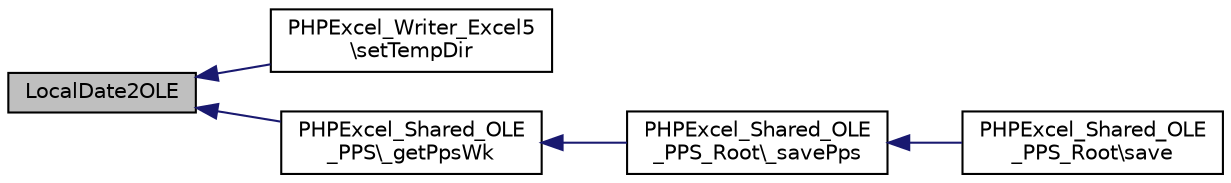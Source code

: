 digraph "LocalDate2OLE"
{
  edge [fontname="Helvetica",fontsize="10",labelfontname="Helvetica",labelfontsize="10"];
  node [fontname="Helvetica",fontsize="10",shape=record];
  rankdir="LR";
  Node31 [label="LocalDate2OLE",height=0.2,width=0.4,color="black", fillcolor="grey75", style="filled", fontcolor="black"];
  Node31 -> Node32 [dir="back",color="midnightblue",fontsize="10",style="solid",fontname="Helvetica"];
  Node32 [label="PHPExcel_Writer_Excel5\l\\setTempDir",height=0.2,width=0.4,color="black", fillcolor="white", style="filled",URL="$class_p_h_p_excel___writer___excel5.html#abdc28f824f91a433cfe41192c6df4fc1"];
  Node31 -> Node33 [dir="back",color="midnightblue",fontsize="10",style="solid",fontname="Helvetica"];
  Node33 [label="PHPExcel_Shared_OLE\l_PPS\\_getPpsWk",height=0.2,width=0.4,color="black", fillcolor="white", style="filled",URL="$class_p_h_p_excel___shared___o_l_e___p_p_s.html#ab7f1ea9c29bab4e4c949c60bc4534e30"];
  Node33 -> Node34 [dir="back",color="midnightblue",fontsize="10",style="solid",fontname="Helvetica"];
  Node34 [label="PHPExcel_Shared_OLE\l_PPS_Root\\_savePps",height=0.2,width=0.4,color="black", fillcolor="white", style="filled",URL="$class_p_h_p_excel___shared___o_l_e___p_p_s___root.html#a6587f11c914ff9edc59d1bac377245aa"];
  Node34 -> Node35 [dir="back",color="midnightblue",fontsize="10",style="solid",fontname="Helvetica"];
  Node35 [label="PHPExcel_Shared_OLE\l_PPS_Root\\save",height=0.2,width=0.4,color="black", fillcolor="white", style="filled",URL="$class_p_h_p_excel___shared___o_l_e___p_p_s___root.html#a7edfb482641a0f83647d528adfc7950e"];
}
